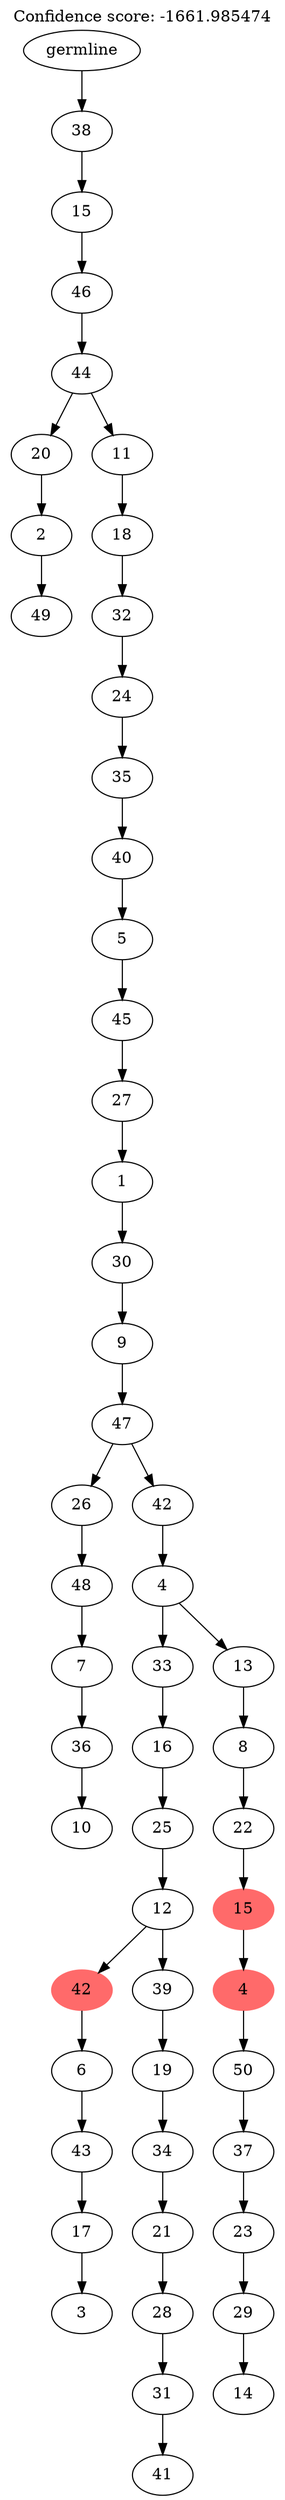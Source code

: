 digraph g {
	"52" -> "53";
	"53" [label="49"];
	"51" -> "52";
	"52" [label="2"];
	"49" -> "50";
	"50" [label="10"];
	"48" -> "49";
	"49" [label="36"];
	"47" -> "48";
	"48" [label="7"];
	"46" -> "47";
	"47" [label="48"];
	"44" -> "45";
	"45" [label="3"];
	"43" -> "44";
	"44" [label="17"];
	"42" -> "43";
	"43" [label="43"];
	"41" -> "42";
	"42" [label="6"];
	"39" -> "40";
	"40" [label="41"];
	"38" -> "39";
	"39" [label="31"];
	"37" -> "38";
	"38" [label="28"];
	"36" -> "37";
	"37" [label="21"];
	"35" -> "36";
	"36" [label="34"];
	"34" -> "35";
	"35" [label="19"];
	"33" -> "34";
	"34" [label="39"];
	"33" -> "41";
	"41" [color=indianred1, style=filled, label="42"];
	"32" -> "33";
	"33" [label="12"];
	"31" -> "32";
	"32" [label="25"];
	"30" -> "31";
	"31" [label="16"];
	"28" -> "29";
	"29" [label="14"];
	"27" -> "28";
	"28" [label="29"];
	"26" -> "27";
	"27" [label="23"];
	"25" -> "26";
	"26" [label="37"];
	"24" -> "25";
	"25" [label="50"];
	"23" -> "24";
	"24" [color=indianred1, style=filled, label="4"];
	"22" -> "23";
	"23" [color=indianred1, style=filled, label="15"];
	"21" -> "22";
	"22" [label="22"];
	"20" -> "21";
	"21" [label="8"];
	"19" -> "20";
	"20" [label="13"];
	"19" -> "30";
	"30" [label="33"];
	"18" -> "19";
	"19" [label="4"];
	"17" -> "18";
	"18" [label="42"];
	"17" -> "46";
	"46" [label="26"];
	"16" -> "17";
	"17" [label="47"];
	"15" -> "16";
	"16" [label="9"];
	"14" -> "15";
	"15" [label="30"];
	"13" -> "14";
	"14" [label="1"];
	"12" -> "13";
	"13" [label="27"];
	"11" -> "12";
	"12" [label="45"];
	"10" -> "11";
	"11" [label="5"];
	"9" -> "10";
	"10" [label="40"];
	"8" -> "9";
	"9" [label="35"];
	"7" -> "8";
	"8" [label="24"];
	"6" -> "7";
	"7" [label="32"];
	"5" -> "6";
	"6" [label="18"];
	"4" -> "5";
	"5" [label="11"];
	"4" -> "51";
	"51" [label="20"];
	"3" -> "4";
	"4" [label="44"];
	"2" -> "3";
	"3" [label="46"];
	"1" -> "2";
	"2" [label="15"];
	"0" -> "1";
	"1" [label="38"];
	"0" [label="germline"];
	labelloc="t";
	label="Confidence score: -1661.985474";
}
